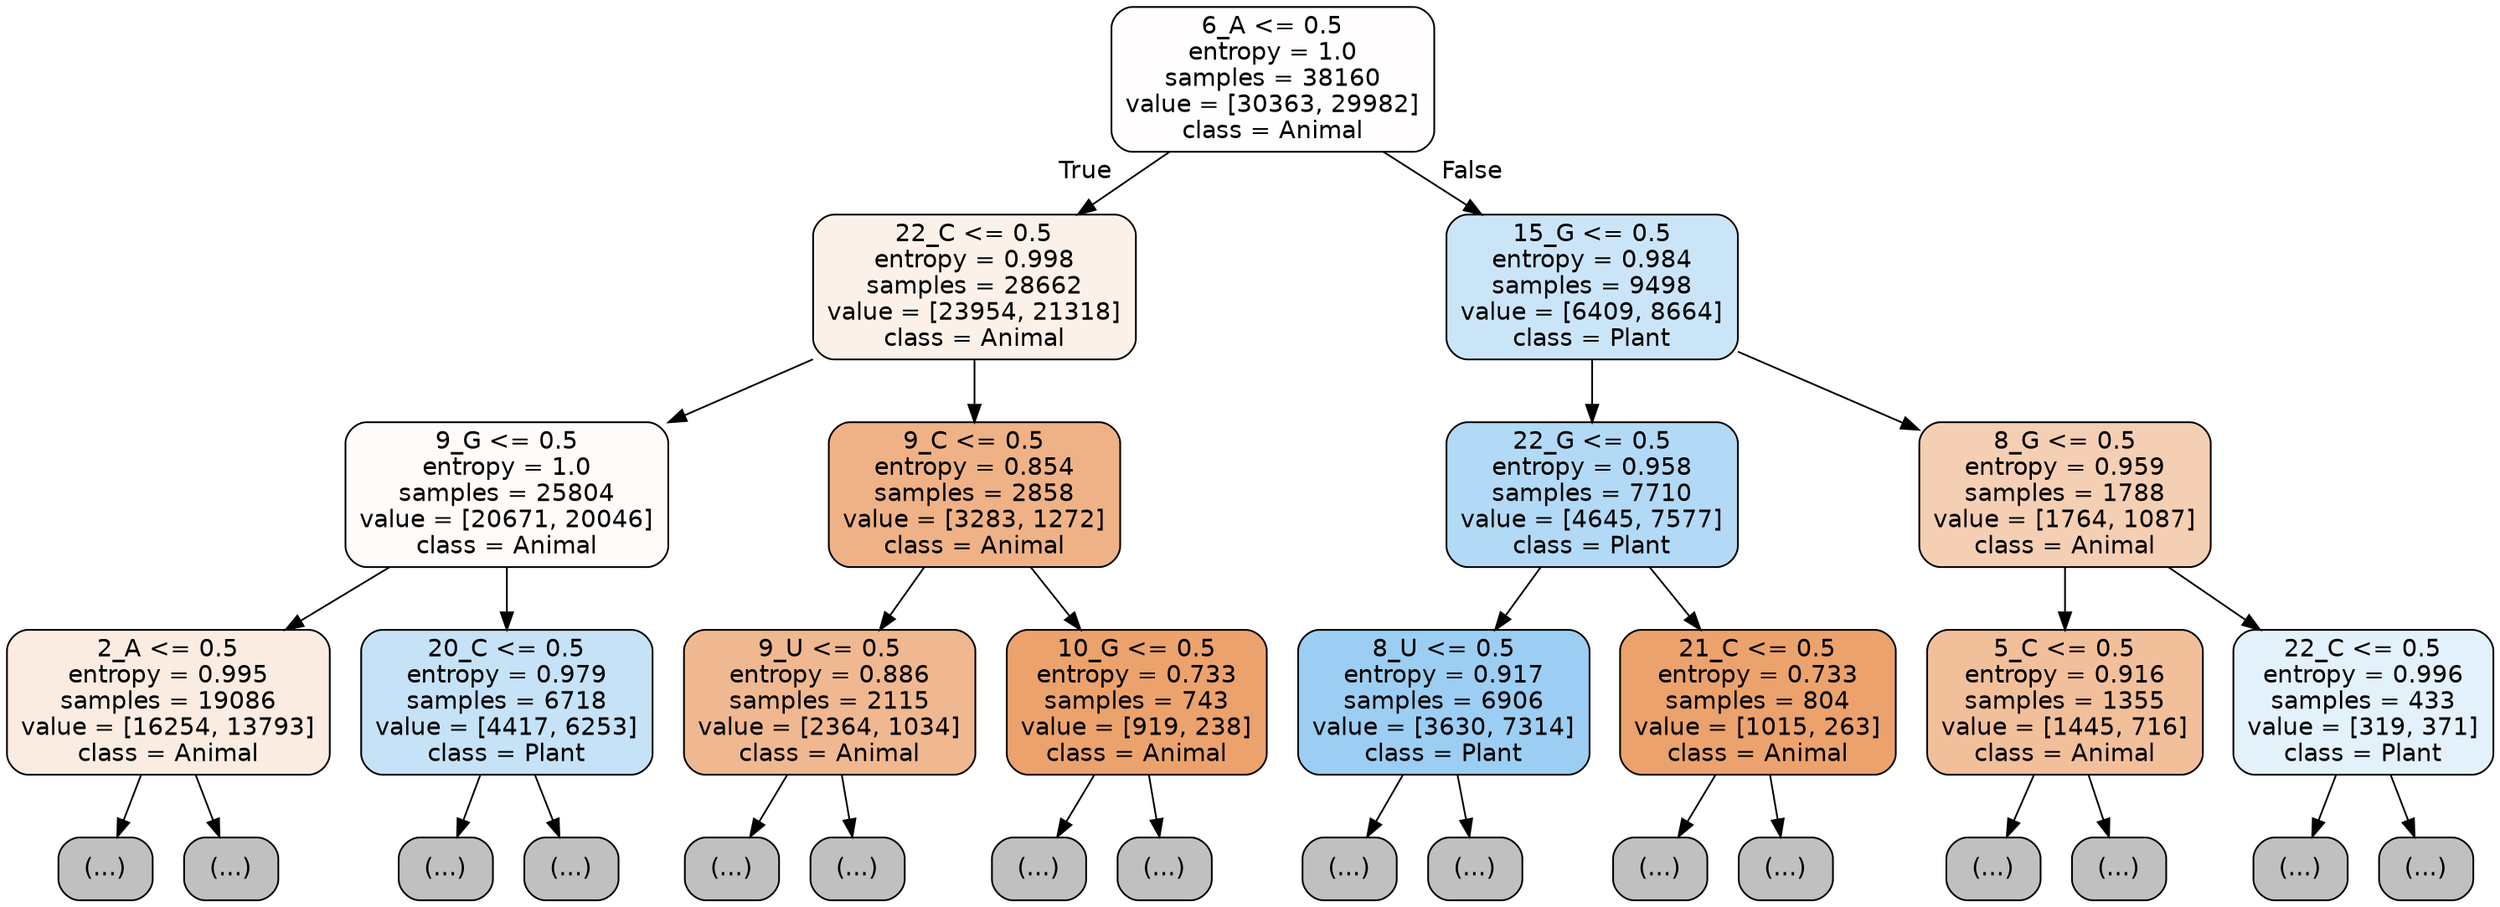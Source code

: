 digraph Tree {
node [shape=box, style="filled, rounded", color="black", fontname="helvetica"] ;
edge [fontname="helvetica"] ;
0 [label="6_A <= 0.5\nentropy = 1.0\nsamples = 38160\nvalue = [30363, 29982]\nclass = Animal", fillcolor="#fffdfd"] ;
1 [label="22_C <= 0.5\nentropy = 0.998\nsamples = 28662\nvalue = [23954, 21318]\nclass = Animal", fillcolor="#fcf1e9"] ;
0 -> 1 [labeldistance=2.5, labelangle=45, headlabel="True"] ;
2 [label="9_G <= 0.5\nentropy = 1.0\nsamples = 25804\nvalue = [20671, 20046]\nclass = Animal", fillcolor="#fefbf9"] ;
1 -> 2 ;
3 [label="2_A <= 0.5\nentropy = 0.995\nsamples = 19086\nvalue = [16254, 13793]\nclass = Animal", fillcolor="#fbece1"] ;
2 -> 3 ;
4 [label="(...)", fillcolor="#C0C0C0"] ;
3 -> 4 ;
6319 [label="(...)", fillcolor="#C0C0C0"] ;
3 -> 6319 ;
8386 [label="20_C <= 0.5\nentropy = 0.979\nsamples = 6718\nvalue = [4417, 6253]\nclass = Plant", fillcolor="#c5e2f7"] ;
2 -> 8386 ;
8387 [label="(...)", fillcolor="#C0C0C0"] ;
8386 -> 8387 ;
10632 [label="(...)", fillcolor="#C0C0C0"] ;
8386 -> 10632 ;
11327 [label="9_C <= 0.5\nentropy = 0.854\nsamples = 2858\nvalue = [3283, 1272]\nclass = Animal", fillcolor="#efb286"] ;
1 -> 11327 ;
11328 [label="9_U <= 0.5\nentropy = 0.886\nsamples = 2115\nvalue = [2364, 1034]\nclass = Animal", fillcolor="#f0b890"] ;
11327 -> 11328 ;
11329 [label="(...)", fillcolor="#C0C0C0"] ;
11328 -> 11329 ;
11986 [label="(...)", fillcolor="#C0C0C0"] ;
11328 -> 11986 ;
12391 [label="10_G <= 0.5\nentropy = 0.733\nsamples = 743\nvalue = [919, 238]\nclass = Animal", fillcolor="#eca26c"] ;
11327 -> 12391 ;
12392 [label="(...)", fillcolor="#C0C0C0"] ;
12391 -> 12392 ;
12687 [label="(...)", fillcolor="#C0C0C0"] ;
12391 -> 12687 ;
12758 [label="15_G <= 0.5\nentropy = 0.984\nsamples = 9498\nvalue = [6409, 8664]\nclass = Plant", fillcolor="#cbe5f8"] ;
0 -> 12758 [labeldistance=2.5, labelangle=-45, headlabel="False"] ;
12759 [label="22_G <= 0.5\nentropy = 0.958\nsamples = 7710\nvalue = [4645, 7577]\nclass = Plant", fillcolor="#b2d9f5"] ;
12758 -> 12759 ;
12760 [label="8_U <= 0.5\nentropy = 0.917\nsamples = 6906\nvalue = [3630, 7314]\nclass = Plant", fillcolor="#9bcef2"] ;
12759 -> 12760 ;
12761 [label="(...)", fillcolor="#C0C0C0"] ;
12760 -> 12761 ;
14674 [label="(...)", fillcolor="#C0C0C0"] ;
12760 -> 14674 ;
15359 [label="21_C <= 0.5\nentropy = 0.733\nsamples = 804\nvalue = [1015, 263]\nclass = Animal", fillcolor="#eca26c"] ;
12759 -> 15359 ;
15360 [label="(...)", fillcolor="#C0C0C0"] ;
15359 -> 15360 ;
15657 [label="(...)", fillcolor="#C0C0C0"] ;
15359 -> 15657 ;
15684 [label="8_G <= 0.5\nentropy = 0.959\nsamples = 1788\nvalue = [1764, 1087]\nclass = Animal", fillcolor="#f5cfb3"] ;
12758 -> 15684 ;
15685 [label="5_C <= 0.5\nentropy = 0.916\nsamples = 1355\nvalue = [1445, 716]\nclass = Animal", fillcolor="#f2bf9b"] ;
15684 -> 15685 ;
15686 [label="(...)", fillcolor="#C0C0C0"] ;
15685 -> 15686 ;
16279 [label="(...)", fillcolor="#C0C0C0"] ;
15685 -> 16279 ;
16454 [label="22_C <= 0.5\nentropy = 0.996\nsamples = 433\nvalue = [319, 371]\nclass = Plant", fillcolor="#e3f1fb"] ;
15684 -> 16454 ;
16455 [label="(...)", fillcolor="#C0C0C0"] ;
16454 -> 16455 ;
16698 [label="(...)", fillcolor="#C0C0C0"] ;
16454 -> 16698 ;
}